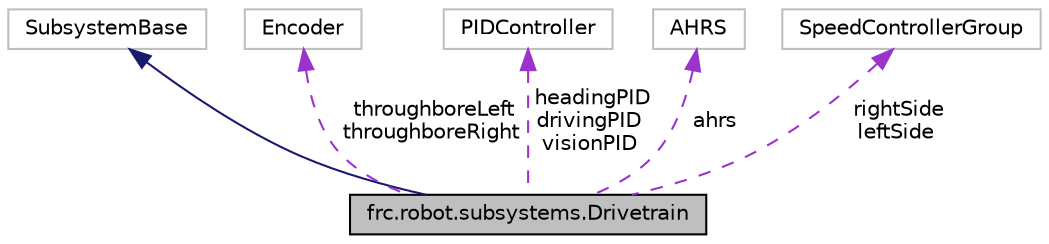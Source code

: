 digraph "frc.robot.subsystems.Drivetrain"
{
  edge [fontname="Helvetica",fontsize="10",labelfontname="Helvetica",labelfontsize="10"];
  node [fontname="Helvetica",fontsize="10",shape=record];
  Node2 [label="frc.robot.subsystems.Drivetrain",height=0.2,width=0.4,color="black", fillcolor="grey75", style="filled", fontcolor="black"];
  Node3 -> Node2 [dir="back",color="midnightblue",fontsize="10",style="solid",fontname="Helvetica"];
  Node3 [label="SubsystemBase",height=0.2,width=0.4,color="grey75", fillcolor="white", style="filled"];
  Node4 -> Node2 [dir="back",color="darkorchid3",fontsize="10",style="dashed",label=" throughboreLeft\nthroughboreRight" ,fontname="Helvetica"];
  Node4 [label="Encoder",height=0.2,width=0.4,color="grey75", fillcolor="white", style="filled"];
  Node5 -> Node2 [dir="back",color="darkorchid3",fontsize="10",style="dashed",label=" headingPID\ndrivingPID\nvisionPID" ,fontname="Helvetica"];
  Node5 [label="PIDController",height=0.2,width=0.4,color="grey75", fillcolor="white", style="filled"];
  Node6 -> Node2 [dir="back",color="darkorchid3",fontsize="10",style="dashed",label=" ahrs" ,fontname="Helvetica"];
  Node6 [label="AHRS",height=0.2,width=0.4,color="grey75", fillcolor="white", style="filled"];
  Node7 -> Node2 [dir="back",color="darkorchid3",fontsize="10",style="dashed",label=" rightSide\nleftSide" ,fontname="Helvetica"];
  Node7 [label="SpeedControllerGroup",height=0.2,width=0.4,color="grey75", fillcolor="white", style="filled"];
}
